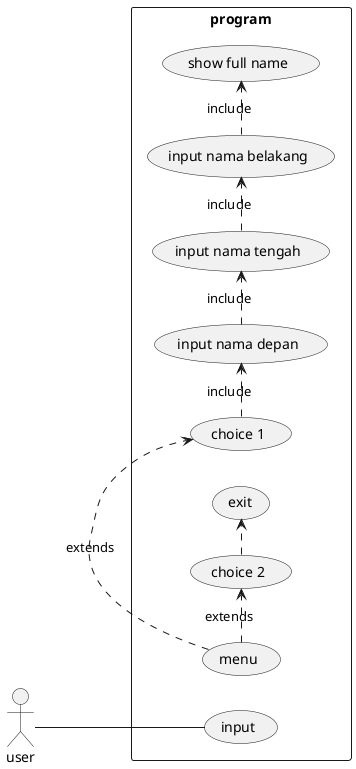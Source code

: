 @startuml sample 

left to right direction

actor user 
rectangle program {
    user -- (input)
    (menu) .> (choice 1) : extends
    (menu) .> (choice 2) : extends
    (choice 2) .> (exit)
    (choice 1) .> (input nama depan) : include
    (input nama depan) .> (input nama tengah) : include
    (input nama tengah) .> (input nama belakang) : include
    (input nama belakang) .> (show full name) : include 
}
@enduml